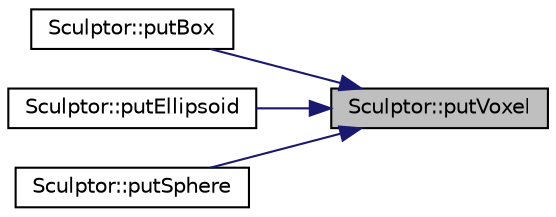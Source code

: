 digraph "Sculptor::putVoxel"
{
 // LATEX_PDF_SIZE
  edge [fontname="Helvetica",fontsize="10",labelfontname="Helvetica",labelfontsize="10"];
  node [fontname="Helvetica",fontsize="10",shape=record];
  rankdir="RL";
  Node1 [label="Sculptor::putVoxel",height=0.2,width=0.4,color="black", fillcolor="grey75", style="filled", fontcolor="black",tooltip="Função membro putVoxel."];
  Node1 -> Node2 [dir="back",color="midnightblue",fontsize="10",style="solid",fontname="Helvetica"];
  Node2 [label="Sculptor::putBox",height=0.2,width=0.4,color="black", fillcolor="white", style="filled",URL="$classSculptor.html#a311ad7a0fb83fc67ac1f378be8e99fe1",tooltip="Função membro putBox."];
  Node1 -> Node3 [dir="back",color="midnightblue",fontsize="10",style="solid",fontname="Helvetica"];
  Node3 [label="Sculptor::putEllipsoid",height=0.2,width=0.4,color="black", fillcolor="white", style="filled",URL="$classSculptor.html#a093615b0c2b9b3a17a56300b9b939f39",tooltip="Função membro putEllipsoid."];
  Node1 -> Node4 [dir="back",color="midnightblue",fontsize="10",style="solid",fontname="Helvetica"];
  Node4 [label="Sculptor::putSphere",height=0.2,width=0.4,color="black", fillcolor="white", style="filled",URL="$classSculptor.html#a794a2b6ee8fc8098fd6150cb46101fc6",tooltip="Função membro putSphere."];
}
